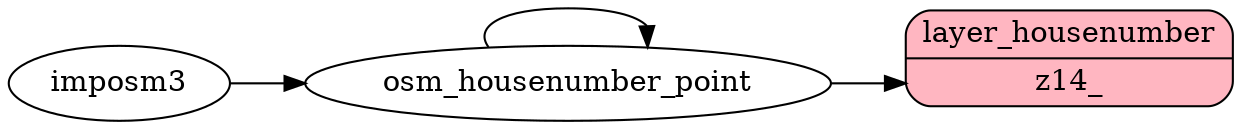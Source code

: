 digraph G
{
/* generated from the source code [ by generate-etlgraph  v0.1}  */ 
rankdir=LR;

imposm3 -> osm_housenumber_point
osm_housenumber_point -> osm_housenumber_point
layer_housenumber[shape=record fillcolor=lightpink, style="rounded,filled",
label="layer_housenumber | <z14_> z14_" ] ;
osm_housenumber_point -> layer_housenumber:z14_

}
